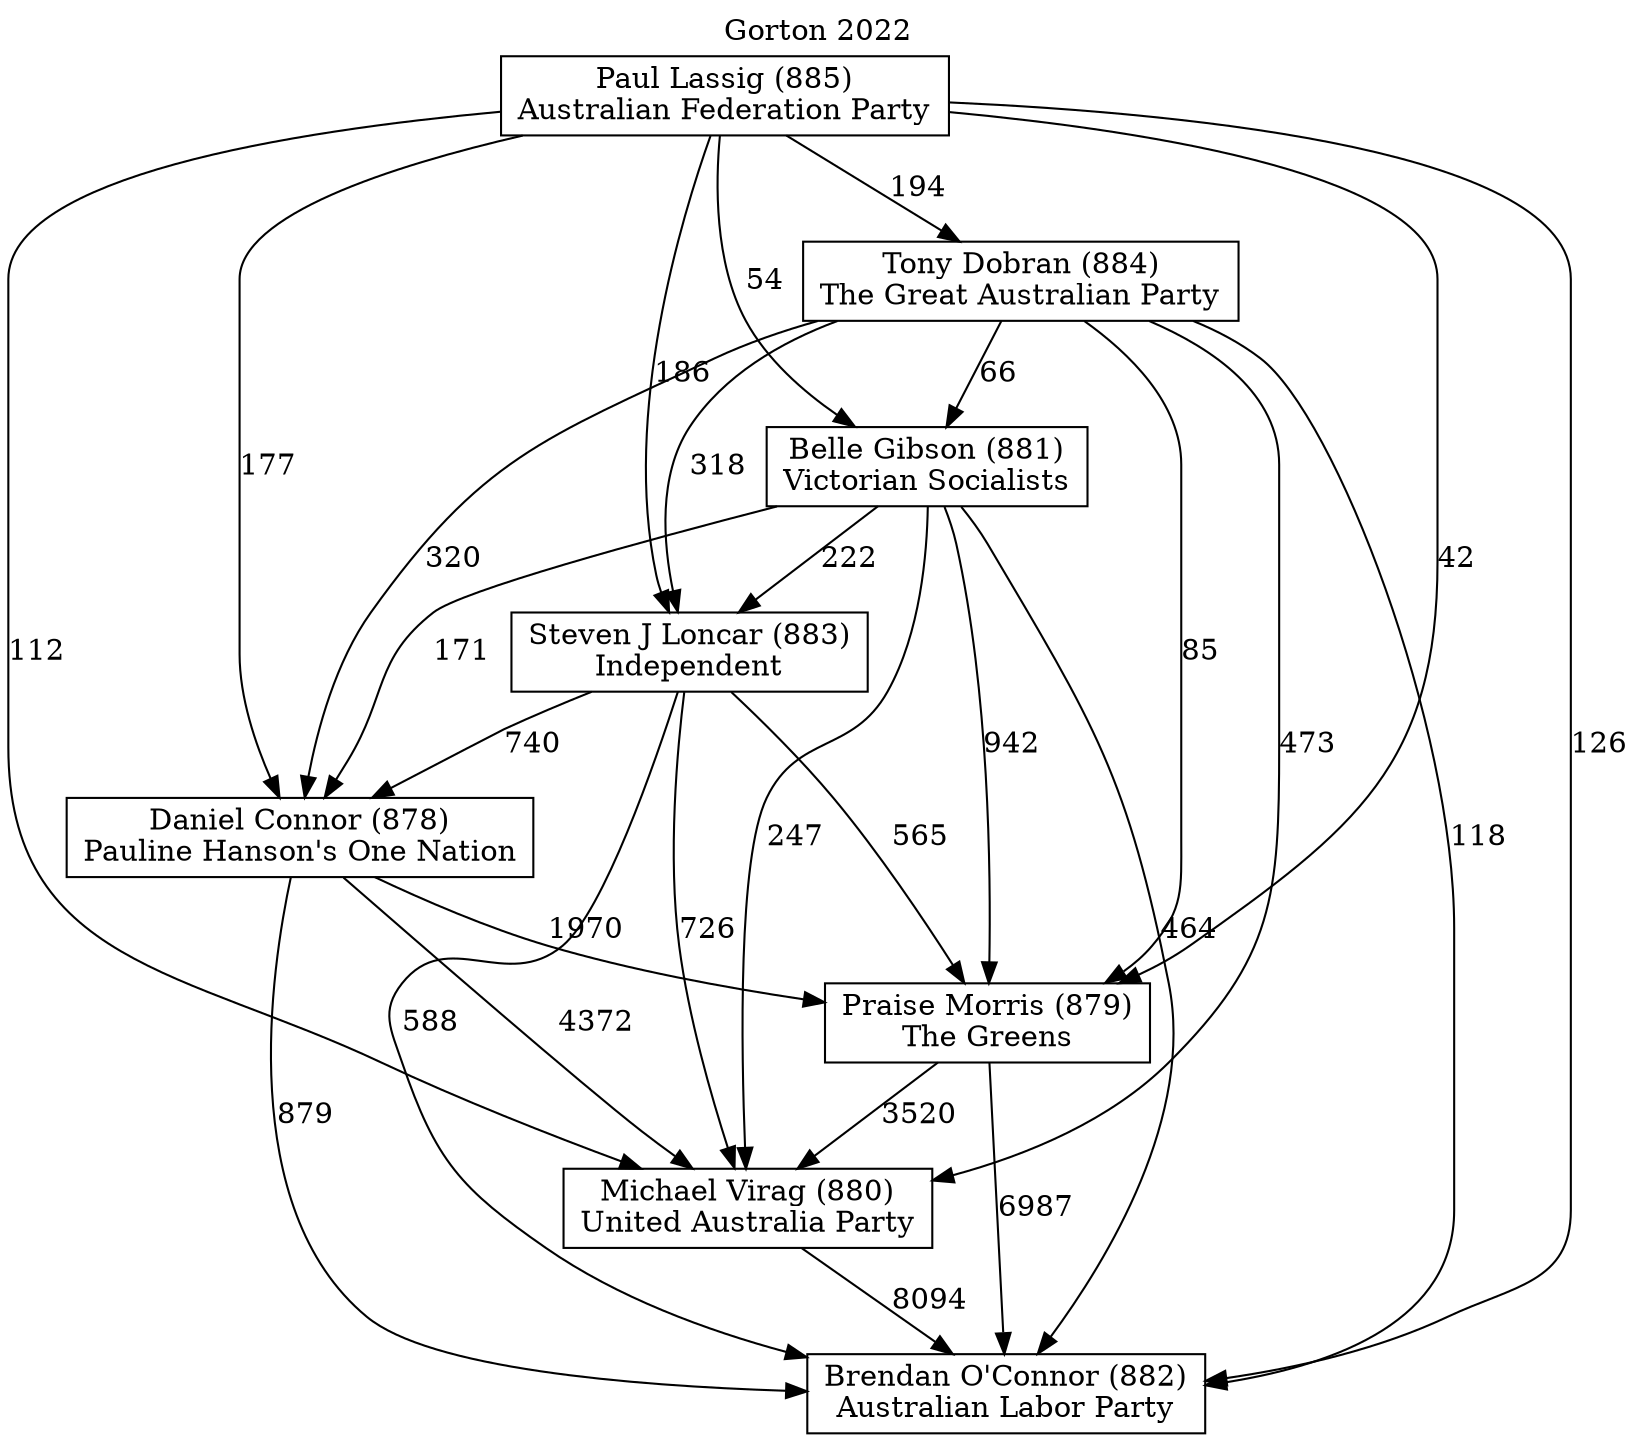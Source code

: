 // House preference flow
digraph "Brendan O'Connor (882)_Gorton_2022" {
	graph [label="Gorton 2022" labelloc=t mclimit=10]
	node [shape=box]
	"Brendan O'Connor (882)" [label="Brendan O'Connor (882)
Australian Labor Party"]
	"Michael Virag (880)" [label="Michael Virag (880)
United Australia Party"]
	"Praise Morris (879)" [label="Praise Morris (879)
The Greens"]
	"Daniel Connor (878)" [label="Daniel Connor (878)
Pauline Hanson's One Nation"]
	"Steven J Loncar (883)" [label="Steven J Loncar (883)
Independent"]
	"Belle Gibson (881)" [label="Belle Gibson (881)
Victorian Socialists"]
	"Tony Dobran (884)" [label="Tony Dobran (884)
The Great Australian Party"]
	"Paul Lassig (885)" [label="Paul Lassig (885)
Australian Federation Party"]
	"Michael Virag (880)" -> "Brendan O'Connor (882)" [label=8094]
	"Praise Morris (879)" -> "Michael Virag (880)" [label=3520]
	"Daniel Connor (878)" -> "Praise Morris (879)" [label=1970]
	"Steven J Loncar (883)" -> "Daniel Connor (878)" [label=740]
	"Belle Gibson (881)" -> "Steven J Loncar (883)" [label=222]
	"Tony Dobran (884)" -> "Belle Gibson (881)" [label=66]
	"Paul Lassig (885)" -> "Tony Dobran (884)" [label=194]
	"Praise Morris (879)" -> "Brendan O'Connor (882)" [label=6987]
	"Daniel Connor (878)" -> "Brendan O'Connor (882)" [label=879]
	"Steven J Loncar (883)" -> "Brendan O'Connor (882)" [label=588]
	"Belle Gibson (881)" -> "Brendan O'Connor (882)" [label=464]
	"Tony Dobran (884)" -> "Brendan O'Connor (882)" [label=118]
	"Paul Lassig (885)" -> "Brendan O'Connor (882)" [label=126]
	"Paul Lassig (885)" -> "Belle Gibson (881)" [label=54]
	"Tony Dobran (884)" -> "Steven J Loncar (883)" [label=318]
	"Paul Lassig (885)" -> "Steven J Loncar (883)" [label=186]
	"Belle Gibson (881)" -> "Daniel Connor (878)" [label=171]
	"Tony Dobran (884)" -> "Daniel Connor (878)" [label=320]
	"Paul Lassig (885)" -> "Daniel Connor (878)" [label=177]
	"Steven J Loncar (883)" -> "Praise Morris (879)" [label=565]
	"Belle Gibson (881)" -> "Praise Morris (879)" [label=942]
	"Tony Dobran (884)" -> "Praise Morris (879)" [label=85]
	"Paul Lassig (885)" -> "Praise Morris (879)" [label=42]
	"Daniel Connor (878)" -> "Michael Virag (880)" [label=4372]
	"Steven J Loncar (883)" -> "Michael Virag (880)" [label=726]
	"Belle Gibson (881)" -> "Michael Virag (880)" [label=247]
	"Tony Dobran (884)" -> "Michael Virag (880)" [label=473]
	"Paul Lassig (885)" -> "Michael Virag (880)" [label=112]
}
